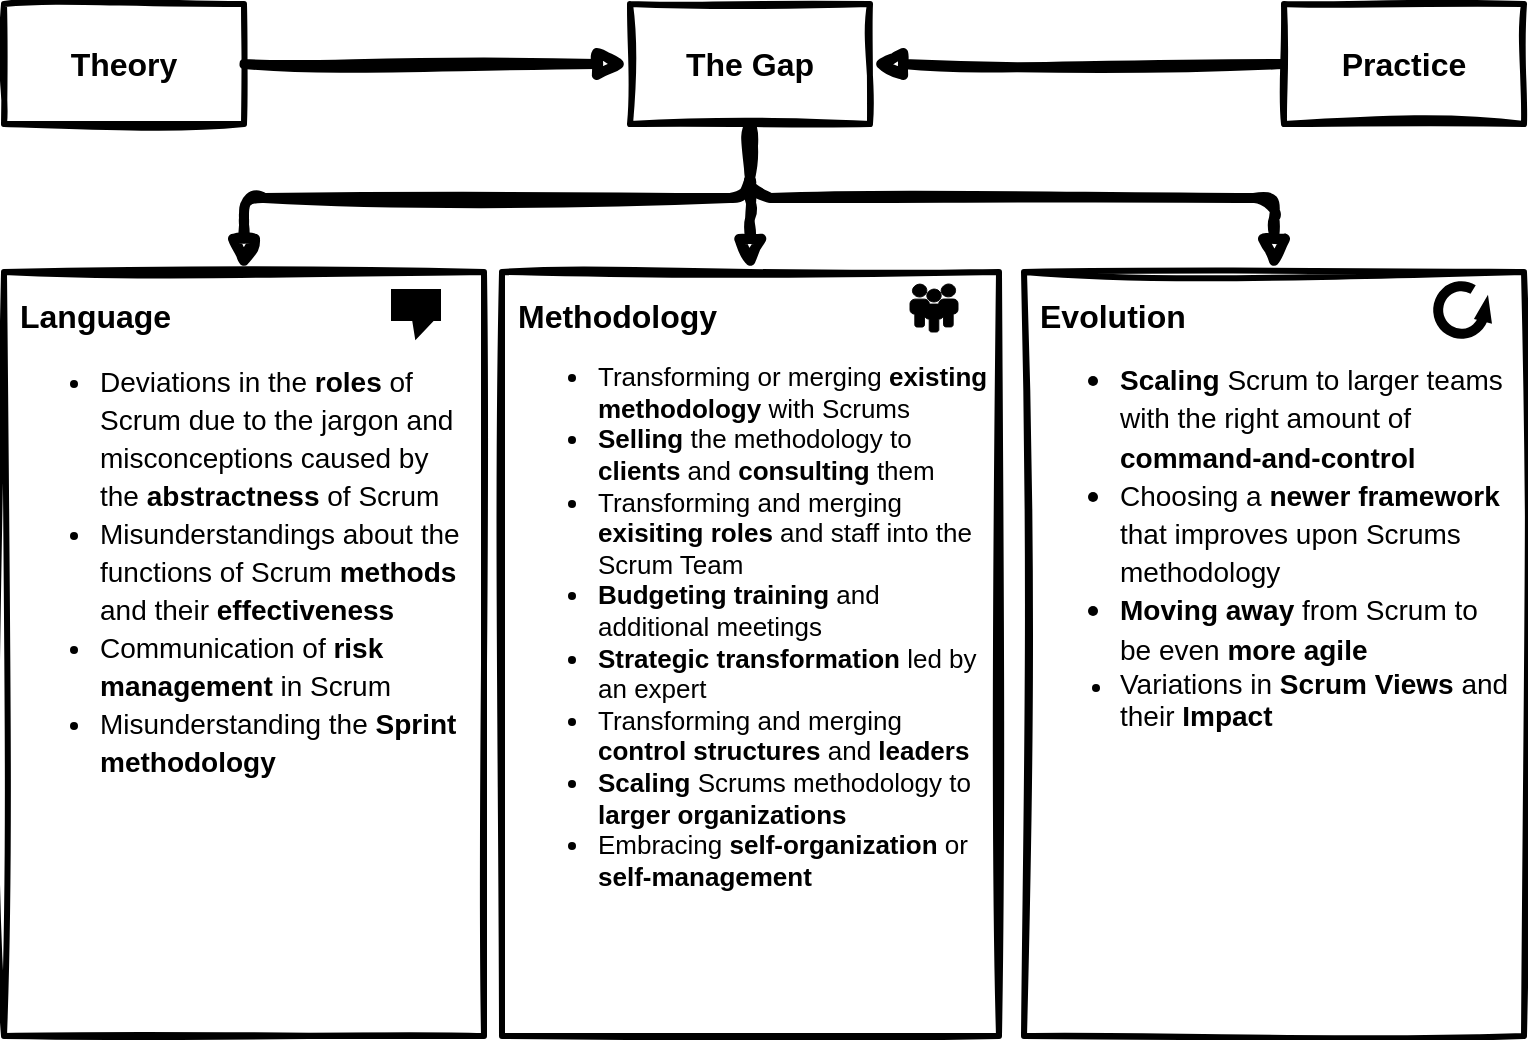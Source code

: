 <mxfile>
    <diagram id="g-B6R4z7g1c9R3mFVaZc" name="Seite-1">
        <mxGraphModel dx="1230" dy="672" grid="0" gridSize="10" guides="1" tooltips="1" connect="1" arrows="1" fold="1" page="1" pageScale="1" pageWidth="827" pageHeight="1169" background="#ffffff" math="0" shadow="0">
            <root>
                <mxCell id="0"/>
                <mxCell id="1" parent="0"/>
                <mxCell id="19" value="" style="edgeStyle=none;html=1;strokeWidth=5;strokeColor=#000000;fontFamily=Helvetica;sketch=1;curveFitting=1;jiggle=2;endArrow=block;endFill=0;" parent="1" source="20" target="25" edge="1">
                    <mxGeometry relative="1" as="geometry"/>
                </mxCell>
                <mxCell id="20" value="&lt;span style=&quot;color: rgb(0 , 0 , 0) ; font-size: 16px&quot;&gt;Theory&lt;/span&gt;" style="rounded=0;whiteSpace=wrap;html=1;fillColor=#FFFFFF;strokeColor=#000000;strokeWidth=3;fontFamily=Helvetica;fontStyle=1;sketch=1;curveFitting=1;jiggle=2;" parent="1" vertex="1">
                    <mxGeometry x="40" y="450" width="120" height="60" as="geometry"/>
                </mxCell>
                <mxCell id="21" value="" style="edgeStyle=none;html=1;strokeColor=#000000;strokeWidth=5;startArrow=block;startFill=0;endArrow=none;endFill=0;fontFamily=Helvetica;sketch=1;curveFitting=1;jiggle=2;" parent="1" source="25" target="26" edge="1">
                    <mxGeometry relative="1" as="geometry"/>
                </mxCell>
                <mxCell id="22" style="edgeStyle=orthogonalEdgeStyle;html=1;exitX=0.5;exitY=1;exitDx=0;exitDy=0;entryX=0.5;entryY=0;entryDx=0;entryDy=0;fontSize=16;fontColor=#000000;startArrow=none;startFill=0;endArrow=block;endFill=1;strokeColor=#000000;strokeWidth=5;fontFamily=Helvetica;sketch=1;curveFitting=1;jiggle=2;" parent="1" source="25" target="27" edge="1">
                    <mxGeometry relative="1" as="geometry"/>
                </mxCell>
                <mxCell id="23" style="edgeStyle=orthogonalEdgeStyle;html=1;exitX=0.5;exitY=1;exitDx=0;exitDy=0;entryX=0.5;entryY=0;entryDx=0;entryDy=0;fontSize=16;fontColor=#000000;startArrow=none;startFill=0;endArrow=block;endFill=1;strokeColor=#000000;strokeWidth=5;fontFamily=Helvetica;sketch=1;curveFitting=1;jiggle=2;" parent="1" source="25" target="28" edge="1">
                    <mxGeometry relative="1" as="geometry"/>
                </mxCell>
                <mxCell id="24" style="edgeStyle=orthogonalEdgeStyle;html=1;exitX=0.5;exitY=1;exitDx=0;exitDy=0;entryX=0.5;entryY=0;entryDx=0;entryDy=0;fontSize=16;fontColor=#000000;startArrow=none;startFill=0;endArrow=block;endFill=1;strokeColor=#000000;strokeWidth=5;fontFamily=Helvetica;sketch=1;curveFitting=1;jiggle=2;" parent="1" source="25" target="29" edge="1">
                    <mxGeometry relative="1" as="geometry"/>
                </mxCell>
                <mxCell id="25" value="&lt;font color=&quot;#000000&quot; size=&quot;1&quot;&gt;&lt;span style=&quot;font-size: 16px&quot;&gt;The Gap&lt;/span&gt;&lt;/font&gt;" style="rounded=0;whiteSpace=wrap;html=1;fillColor=#FFFFFF;strokeColor=#000000;strokeWidth=3;fontFamily=Helvetica;fontStyle=1;sketch=1;curveFitting=1;jiggle=2;" parent="1" vertex="1">
                    <mxGeometry x="353" y="450" width="120" height="60" as="geometry"/>
                </mxCell>
                <mxCell id="26" value="&lt;span style=&quot;color: rgb(0 , 0 , 0) ; font-size: 16px&quot;&gt;Practice&lt;/span&gt;" style="rounded=0;whiteSpace=wrap;html=1;fillColor=#FFFFFF;strokeColor=#000000;strokeWidth=3;fontFamily=Helvetica;fontStyle=1;sketch=1;curveFitting=1;jiggle=2;" parent="1" vertex="1">
                    <mxGeometry x="680" y="450" width="120" height="60" as="geometry"/>
                </mxCell>
                <mxCell id="27" value="&lt;font style=&quot;&quot; color=&quot;#000000&quot;&gt;&lt;b style=&quot;&quot;&gt;&lt;font style=&quot;font-size: 16px;&quot;&gt;Language&lt;/font&gt;&lt;/b&gt;&lt;br&gt;&lt;ul style=&quot;font-size: 14px;&quot;&gt;&lt;li&gt;&lt;div style=&quot;line-height: 19px;&quot;&gt;Deviations in the &lt;b&gt;roles&lt;/b&gt; of Scrum due to the jargon and misconceptions caused by the &lt;b&gt;abstractness &lt;/b&gt;of Scrum&lt;/div&gt;&lt;/li&gt;&lt;li&gt;&lt;div style=&quot;line-height: 19px;&quot;&gt;Misunderstandings about the functions of Scrum &lt;b&gt;methods&lt;/b&gt; and their &lt;b&gt;effectiveness&lt;/b&gt;&lt;/div&gt;&lt;/li&gt;&lt;li&gt;&lt;div style=&quot;line-height: 19px&quot;&gt;&lt;div style=&quot;line-height: 19px;&quot;&gt;Communication of &lt;b&gt;risk management&lt;/b&gt; in Scrum&lt;/div&gt;&lt;/div&gt;&lt;/li&gt;&lt;li&gt;&lt;div style=&quot;line-height: 19px;&quot;&gt;Misunderstanding the &lt;b&gt;Sprint methodology&lt;/b&gt;&lt;/div&gt;&lt;/li&gt;&lt;/ul&gt;&lt;/font&gt;" style="rounded=0;whiteSpace=wrap;html=1;fillColor=#FFFFFF;strokeColor=#000000;align=left;verticalAlign=top;spacing=8;strokeWidth=3;fontFamily=Helvetica;sketch=1;curveFitting=1;jiggle=2;" parent="1" vertex="1">
                    <mxGeometry x="40" y="584" width="240" height="382" as="geometry"/>
                </mxCell>
                <mxCell id="28" value="&lt;font style=&quot;font-size: 13px;&quot; color=&quot;#000000&quot;&gt;&lt;b style=&quot;font-size: 16px&quot;&gt;Methodology&lt;/b&gt;&lt;br&gt;&lt;ul&gt;&lt;li style=&quot;&quot;&gt;&lt;span style=&quot;color: rgb(0, 0, 0);&quot;&gt;Transforming or merging &lt;b&gt;existing methodology&lt;/b&gt; with Scrums&lt;/span&gt;&lt;/li&gt;&lt;li style=&quot;&quot;&gt;&lt;span style=&quot;color: rgb(0, 0, 0);&quot;&gt;&lt;b&gt;Selling&lt;/b&gt; the methodology to &lt;b&gt;clients&lt;/b&gt; and &lt;b&gt;consulting&lt;/b&gt; them&lt;/span&gt;&lt;/li&gt;&lt;li style=&quot;&quot;&gt;&lt;span style=&quot;color: rgb(0, 0, 0);&quot;&gt;Transforming and merging &lt;b&gt;exisiting roles&lt;/b&gt; and staff into the Scrum Team&lt;/span&gt;&lt;/li&gt;&lt;li style=&quot;&quot;&gt;&lt;span style=&quot;color: rgb(0, 0, 0);&quot;&gt;&lt;b&gt;Budgeting training&lt;/b&gt; and additional meetings&lt;/span&gt;&lt;/li&gt;&lt;li style=&quot;&quot;&gt;&lt;span style=&quot;color: rgb(0, 0, 0);&quot;&gt;&lt;b&gt;Strategic transformation&lt;/b&gt; led by an expert&lt;/span&gt;&lt;/li&gt;&lt;li style=&quot;&quot;&gt;&lt;span style=&quot;color: rgb(0, 0, 0);&quot;&gt;Transforming and merging &lt;b&gt;control structures&lt;/b&gt; and &lt;b&gt;leaders&lt;/b&gt;&lt;/span&gt;&lt;/li&gt;&lt;li style=&quot;&quot;&gt;&lt;span style=&quot;&quot;&gt;&lt;b&gt;Scaling &lt;/b&gt;Scrums methodology to &lt;b&gt;larger organizations&lt;/b&gt;&lt;/span&gt;&lt;/li&gt;&lt;li style=&quot;&quot;&gt;Embracing &lt;b&gt;self-organization&lt;/b&gt; or &lt;b&gt;self-management&lt;/b&gt;&lt;/li&gt;&lt;/ul&gt;&lt;/font&gt;" style="rounded=0;whiteSpace=wrap;html=1;fillColor=#FFFFFF;strokeColor=#000000;align=left;verticalAlign=top;spacing=8;strokeWidth=3;fontFamily=Helvetica;sketch=1;curveFitting=1;jiggle=2;" parent="1" vertex="1">
                    <mxGeometry x="289" y="584" width="248.5" height="382" as="geometry"/>
                </mxCell>
                <mxCell id="29" value="&lt;b style=&quot;font-size: 16px; color: rgb(0, 0, 0);&quot;&gt;Evolution&lt;/b&gt;&lt;br&gt;&lt;ul style=&quot;&quot;&gt;&lt;li style=&quot;font-size: 16px; color: rgb(0, 0, 0);&quot;&gt;&lt;span style=&quot;font-size: 14px; color: rgb(0, 0, 0);&quot;&gt;&lt;b&gt;Scaling &lt;/b&gt;Scrum to larger teams with the right amount of &lt;b&gt;command-and-control&lt;/b&gt;&lt;/span&gt;&lt;/li&gt;&lt;li style=&quot;font-size: 16px; color: rgb(0, 0, 0);&quot;&gt;&lt;span style=&quot;font-size: 14px; color: rgb(0, 0, 0);&quot;&gt;Choosing a &lt;b&gt;newer framework&lt;/b&gt; that improves upon Scrums methodology&lt;/span&gt;&lt;/li&gt;&lt;li style=&quot;font-size: 16px; color: rgb(0, 0, 0);&quot;&gt;&lt;span style=&quot;font-size: 14px; color: rgb(0, 0, 0);&quot;&gt;&lt;b&gt;Moving away&lt;/b&gt; from Scrum to be even &lt;b&gt;more agile&lt;/b&gt;&lt;/span&gt;&lt;/li&gt;&lt;li style=&quot;color: rgb(0, 0, 0);&quot;&gt;&lt;span style=&quot;font-size: 14px;&quot;&gt;Variations in &lt;b&gt;Scrum Views &lt;/b&gt;and their &lt;b&gt;Impact&amp;nbsp;&lt;/b&gt;&lt;/span&gt;&lt;/li&gt;&lt;/ul&gt;" style="rounded=0;whiteSpace=wrap;html=1;fillColor=#FFFFFF;strokeColor=#000000;align=left;verticalAlign=top;spacing=8;strokeWidth=3;fontFamily=Helvetica;sketch=1;curveFitting=1;jiggle=2;" parent="1" vertex="1">
                    <mxGeometry x="550" y="584" width="250" height="382" as="geometry"/>
                </mxCell>
                <mxCell id="30" value="" style="fontColor=#0066CC;verticalAlign=top;verticalLabelPosition=bottom;labelPosition=center;align=center;html=1;outlineConnect=0;fillColor=#000000;strokeColor=#000000;gradientColor=none;gradientDirection=north;strokeWidth=1;shape=mxgraph.networks.users;fontSize=16;fontFamily=Helvetica;" parent="1" vertex="1">
                    <mxGeometry x="493" y="590" width="24" height="24" as="geometry"/>
                </mxCell>
                <mxCell id="31" value="" style="verticalLabelPosition=bottom;html=1;verticalAlign=top;strokeWidth=5;shape=mxgraph.lean_mapping.physical_pull;pointerEvents=1;strokeColor=#000000;fillColor=#000000;fontFamily=Helvetica;" parent="1" vertex="1">
                    <mxGeometry x="757" y="591" width="24" height="24" as="geometry"/>
                </mxCell>
                <mxCell id="32" value="" style="shape=callout;whiteSpace=wrap;html=1;perimeter=calloutPerimeter;strokeColor=#000000;strokeWidth=1;size=9;position=0.44;base=10;fillColor=#000000;fontFamily=Helvetica;" parent="1" vertex="1">
                    <mxGeometry x="234" y="593" width="24" height="24" as="geometry"/>
                </mxCell>
            </root>
        </mxGraphModel>
    </diagram>
</mxfile>